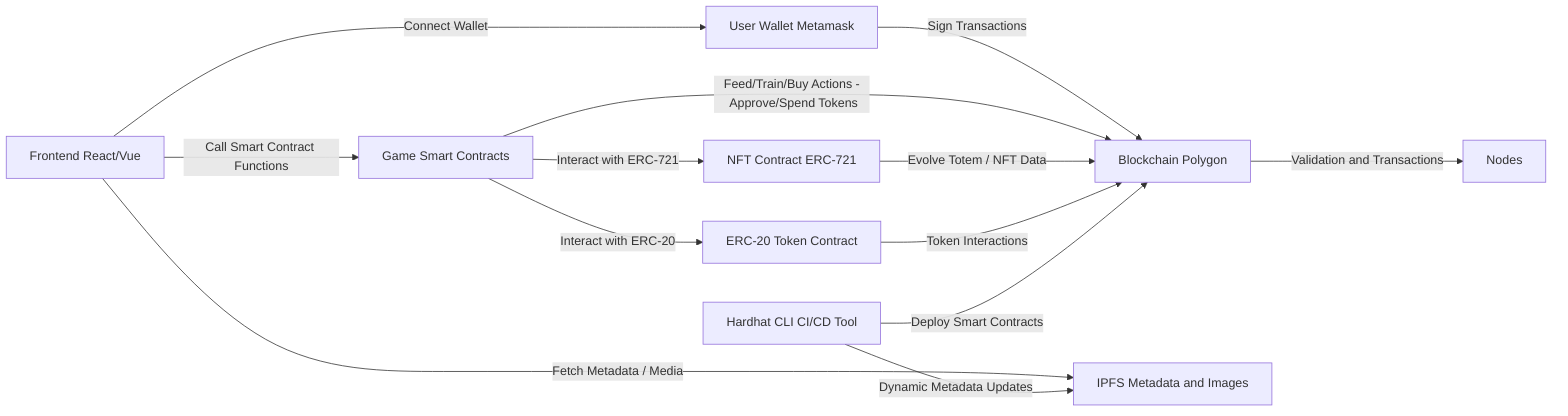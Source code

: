 flowchart LR
    Frontend["Frontend React/Vue"] -- Connect Wallet --> UserWallet["User Wallet Metamask"]
    UserWallet -- Sign Transactions --> Blockchain["Blockchain Polygon"]
    Frontend -- Call Smart Contract Functions --> GameContract["Game Smart Contracts"]
    GameContract -- "Feed/Train/Buy Actions -&nbsp;<span style=font-family:>Approve/Spend Tokens</span>" --> Blockchain
    GameContract -- "Interact with ERC-20" --> ERC20Contract["ERC-20 Token Contract"]
    GameContract -- "Interact with ERC-721" --> NFTContract["NFT Contract ERC-721"]
    NFTContract -- Evolve Totem / NFT Data --> Blockchain
    Frontend -- Fetch Metadata / Media --> IPFS["IPFS Metadata and Images"]
    Blockchain -- Validation and Transactions --> EthereumNode["Nodes"]
    ERC20Contract -- Token Interactions --> Blockchain
    HardhatCLI["Hardhat CLI CI/CD Tool"] -- Deploy Smart Contracts --> Blockchain
    HardhatCLI -- Dynamic Metadata Updates --> IPFS